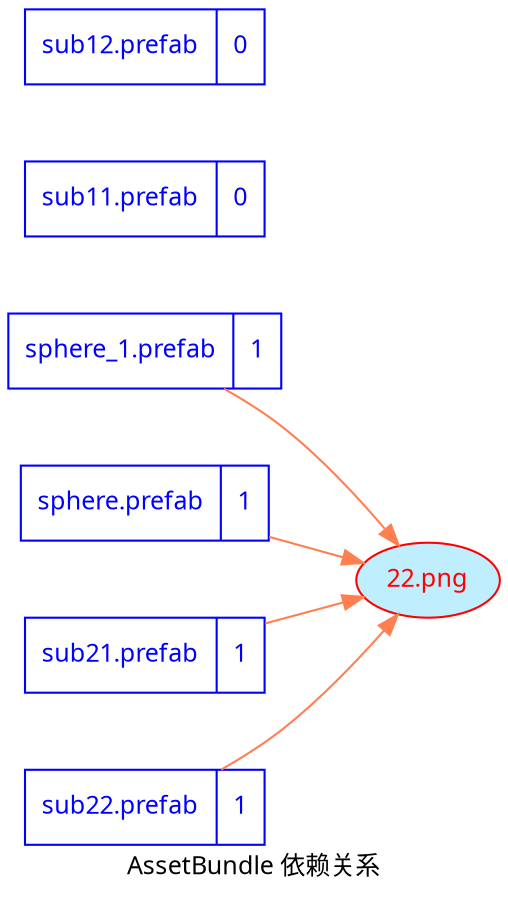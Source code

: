 digraph dep {
    fontname = "Microsoft YaHei";
    label = "AssetBundle 依赖关系"
    nodesep=0.5
    rankdir = "LR"
    fontsize = 12;
    node [ fontname = "Microsoft YaHei", fontsize = 12, shape = "record" color="skyblue"];
    edge [ fontname = "Microsoft YaHei", fontsize = 12 , color="coral"];
	"sphere_1.prefab" [color="blue", fontcolor="blue", label="{<f0> sphere_1.prefab |<f1> 1 }"]
	"sphere.prefab" [color="blue", fontcolor="blue", label="{<f0> sphere.prefab |<f1> 1 }"]
	"sub11.prefab" [color="blue", fontcolor="blue", label="{<f0> sub11.prefab |<f1> 0 }"]
	"sub12.prefab" [color="blue", fontcolor="blue", label="{<f0> sub12.prefab |<f1> 0 }"]
	"sub21.prefab" [color="blue", fontcolor="blue", label="{<f0> sub21.prefab |<f1> 1 }"]
	"sub22.prefab" [color="blue", fontcolor="blue", label="{<f0> sub22.prefab |<f1> 1 }"]
	"22.png" [color="red", fontcolor="red", shape="ellipse", fillcolor="lightblue1", style="filled"]
	"sphere_1.prefab"->"22.png"

	"sphere.prefab"->"22.png"



	"sub21.prefab"->"22.png"

	"sub22.prefab"->"22.png"


}
